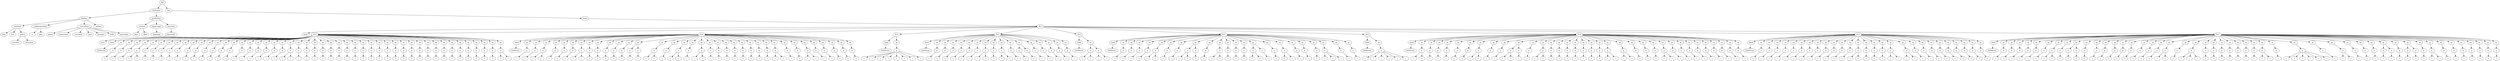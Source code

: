 digraph Tree {
	"t0" [label = "TEI"];
	"t1" [label = "teiHeader"];
	"t2" [label = "fileDesc"];
	"t3" [label = "titleStmt"];
	"t4" [label = "title"];
	"t5" [label = "title"];
	"t6" [label = "author"];
	"t7" [label = "surname"];
	"t8" [label = "forename"];
	"t9" [label = "publicationStmt"];
	"t10" [label = "p"];
	"t11" [label = "idno"];
	"t12" [label = "sourceDesc"];
	"t13" [label = "genre"];
	"t14" [label = "inspiration"];
	"t15" [label = "structure"];
	"t16" [label = "type"];
	"t17" [label = "periode"];
	"t18" [label = "taille"];
	"t19" [label = "permalien"];
	"t20" [label = "edStmt"];
	"t21" [label = "profileDesc"];
	"t22" [label = "creation"];
	"t23" [label = "date"];
	"t24" [label = "date"];
	"t25" [label = "langUsage"];
	"t26" [label = "language"];
	"t27" [label = "textClass"];
	"t28" [label = "keywords"];
	"t29" [label = "term"];
	"t30" [label = "text"];
	"t31" [label = "body"];
	"t32" [label = "div1"];
	"t33" [label = "head"];
	"t34" [label = "div2"];
	"t35" [label = "head"];
	"t36" [label = "listPerson"];
	"t37" [label = "sp"];
	"t38" [label = "p"];
	"t39" [label = "s"];
	"t40" [label = "sp"];
	"t41" [label = "p"];
	"t42" [label = "s"];
	"t43" [label = "sp"];
	"t44" [label = "p"];
	"t45" [label = "s"];
	"t46" [label = "sp"];
	"t47" [label = "p"];
	"t48" [label = "s"];
	"t49" [label = "s"];
	"t50" [label = "sp"];
	"t51" [label = "p"];
	"t52" [label = "s"];
	"t53" [label = "sp"];
	"t54" [label = "p"];
	"t55" [label = "s"];
	"t56" [label = "sp"];
	"t57" [label = "p"];
	"t58" [label = "s"];
	"t59" [label = "sp"];
	"t60" [label = "p"];
	"t61" [label = "s"];
	"t62" [label = "sp"];
	"t63" [label = "p"];
	"t64" [label = "s"];
	"t65" [label = "sp"];
	"t66" [label = "p"];
	"t67" [label = "s"];
	"t68" [label = "sp"];
	"t69" [label = "p"];
	"t70" [label = "s"];
	"t71" [label = "sp"];
	"t72" [label = "p"];
	"t73" [label = "s"];
	"t74" [label = "sp"];
	"t75" [label = "p"];
	"t76" [label = "s"];
	"t77" [label = "sp"];
	"t78" [label = "p"];
	"t79" [label = "s"];
	"t80" [label = "sp"];
	"t81" [label = "p"];
	"t82" [label = "s"];
	"t83" [label = "sp"];
	"t84" [label = "p"];
	"t85" [label = "s"];
	"t86" [label = "sp"];
	"t87" [label = "p"];
	"t88" [label = "s"];
	"t89" [label = "sp"];
	"t90" [label = "p"];
	"t91" [label = "s"];
	"t92" [label = "sp"];
	"t93" [label = "p"];
	"t94" [label = "s"];
	"t95" [label = "sp"];
	"t96" [label = "p"];
	"t97" [label = "s"];
	"t98" [label = "sp"];
	"t99" [label = "p"];
	"t100" [label = "s"];
	"t101" [label = "sp"];
	"t102" [label = "p"];
	"t103" [label = "s"];
	"t104" [label = "s"];
	"t105" [label = "sp"];
	"t106" [label = "p"];
	"t107" [label = "s"];
	"t108" [label = "sp"];
	"t109" [label = "p"];
	"t110" [label = "s"];
	"t111" [label = "sp"];
	"t112" [label = "p"];
	"t113" [label = "s"];
	"t114" [label = "sp"];
	"t115" [label = "p"];
	"t116" [label = "s"];
	"t117" [label = "sp"];
	"t118" [label = "p"];
	"t119" [label = "s"];
	"t120" [label = "sp"];
	"t121" [label = "p"];
	"t122" [label = "s"];
	"t123" [label = "sp"];
	"t124" [label = "p"];
	"t125" [label = "s"];
	"t126" [label = "sp"];
	"t127" [label = "p"];
	"t128" [label = "s"];
	"t129" [label = "sp"];
	"t130" [label = "p"];
	"t131" [label = "s"];
	"t132" [label = "sp"];
	"t133" [label = "p"];
	"t134" [label = "s"];
	"t135" [label = "sp"];
	"t136" [label = "p"];
	"t137" [label = "s"];
	"t138" [label = "sp"];
	"t139" [label = "p"];
	"t140" [label = "s"];
	"t141" [label = "sp"];
	"t142" [label = "p"];
	"t143" [label = "s"];
	"t144" [label = "sp"];
	"t145" [label = "p"];
	"t146" [label = "s"];
	"t147" [label = "sp"];
	"t148" [label = "p"];
	"t149" [label = "s"];
	"t150" [label = "sp"];
	"t151" [label = "p"];
	"t152" [label = "s"];
	"t153" [label = "sp"];
	"t154" [label = "p"];
	"t155" [label = "s"];
	"t156" [label = "sp"];
	"t157" [label = "p"];
	"t158" [label = "s"];
	"t159" [label = "sp"];
	"t160" [label = "p"];
	"t161" [label = "s"];
	"t162" [label = "sp"];
	"t163" [label = "p"];
	"t164" [label = "s"];
	"t165" [label = "sp"];
	"t166" [label = "p"];
	"t167" [label = "s"];
	"t168" [label = "sp"];
	"t169" [label = "p"];
	"t170" [label = "s"];
	"t171" [label = "sp"];
	"t172" [label = "p"];
	"t173" [label = "s"];
	"t174" [label = "sp"];
	"t175" [label = "p"];
	"t176" [label = "s"];
	"t177" [label = "sp"];
	"t178" [label = "p"];
	"t179" [label = "s"];
	"t180" [label = "sp"];
	"t181" [label = "p"];
	"t182" [label = "s"];
	"t183" [label = "s"];
	"t184" [label = "div2"];
	"t185" [label = "head"];
	"t186" [label = "listPerson"];
	"t187" [label = "sp"];
	"t188" [label = "p"];
	"t189" [label = "s"];
	"t190" [label = "sp"];
	"t191" [label = "p"];
	"t192" [label = "s"];
	"t193" [label = "sp"];
	"t194" [label = "p"];
	"t195" [label = "s"];
	"t196" [label = "s"];
	"t197" [label = "sp"];
	"t198" [label = "p"];
	"t199" [label = "s"];
	"t200" [label = "sp"];
	"t201" [label = "p"];
	"t202" [label = "s"];
	"t203" [label = "sp"];
	"t204" [label = "p"];
	"t205" [label = "s"];
	"t206" [label = "sp"];
	"t207" [label = "p"];
	"t208" [label = "s"];
	"t209" [label = "s"];
	"t210" [label = "sp"];
	"t211" [label = "p"];
	"t212" [label = "s"];
	"t213" [label = "sp"];
	"t214" [label = "p"];
	"t215" [label = "s"];
	"t216" [label = "sp"];
	"t217" [label = "p"];
	"t218" [label = "s"];
	"t219" [label = "sp"];
	"t220" [label = "p"];
	"t221" [label = "s"];
	"t222" [label = "sp"];
	"t223" [label = "p"];
	"t224" [label = "s"];
	"t225" [label = "sp"];
	"t226" [label = "p"];
	"t227" [label = "s"];
	"t228" [label = "p"];
	"t229" [label = "s"];
	"t230" [label = "sp"];
	"t231" [label = "p"];
	"t232" [label = "s"];
	"t233" [label = "s"];
	"t234" [label = "sp"];
	"t235" [label = "p"];
	"t236" [label = "s"];
	"t237" [label = "sp"];
	"t238" [label = "p"];
	"t239" [label = "s"];
	"t240" [label = "s"];
	"t241" [label = "sp"];
	"t242" [label = "p"];
	"t243" [label = "s"];
	"t244" [label = "sp"];
	"t245" [label = "p"];
	"t246" [label = "s"];
	"t247" [label = "s"];
	"t248" [label = "sp"];
	"t249" [label = "p"];
	"t250" [label = "s"];
	"t251" [label = "sp"];
	"t252" [label = "p"];
	"t253" [label = "s"];
	"t254" [label = "sp"];
	"t255" [label = "p"];
	"t256" [label = "s"];
	"t257" [label = "sp"];
	"t258" [label = "p"];
	"t259" [label = "s"];
	"t260" [label = "sp"];
	"t261" [label = "p"];
	"t262" [label = "s"];
	"t263" [label = "sp"];
	"t264" [label = "p"];
	"t265" [label = "s"];
	"t266" [label = "sp"];
	"t267" [label = "p"];
	"t268" [label = "s"];
	"t269" [label = "sp"];
	"t270" [label = "p"];
	"t271" [label = "s"];
	"t272" [label = "sp"];
	"t273" [label = "p"];
	"t274" [label = "s"];
	"t275" [label = "s"];
	"t276" [label = "sp"];
	"t277" [label = "p"];
	"t278" [label = "s"];
	"t279" [label = "sp"];
	"t280" [label = "p"];
	"t281" [label = "s"];
	"t282" [label = "sp"];
	"t283" [label = "p"];
	"t284" [label = "s"];
	"t285" [label = "s"];
	"t286" [label = "sp"];
	"t287" [label = "p"];
	"t288" [label = "s"];
	"t289" [label = "sp"];
	"t290" [label = "p"];
	"t291" [label = "s"];
	"t292" [label = "sp"];
	"t293" [label = "p"];
	"t294" [label = "s"];
	"t295" [label = "sp"];
	"t296" [label = "p"];
	"t297" [label = "s"];
	"t298" [label = "sp"];
	"t299" [label = "p"];
	"t300" [label = "s"];
	"t301" [label = "div2"];
	"t302" [label = "head"];
	"t303" [label = "listPerson"];
	"t304" [label = "sp"];
	"t305" [label = "p"];
	"t306" [label = "s"];
	"t307" [label = "s"];
	"t308" [label = "s"];
	"t309" [label = "s"];
	"t310" [label = "s"];
	"t311" [label = "s"];
	"t312" [label = "s"];
	"t313" [label = "s"];
	"t314" [label = "div2"];
	"t315" [label = "head"];
	"t316" [label = "listPerson"];
	"t317" [label = "sp"];
	"t318" [label = "p"];
	"t319" [label = "s"];
	"t320" [label = "sp"];
	"t321" [label = "p"];
	"t322" [label = "s"];
	"t323" [label = "sp"];
	"t324" [label = "p"];
	"t325" [label = "s"];
	"t326" [label = "sp"];
	"t327" [label = "p"];
	"t328" [label = "s"];
	"t329" [label = "sp"];
	"t330" [label = "p"];
	"t331" [label = "s"];
	"t332" [label = "sp"];
	"t333" [label = "p"];
	"t334" [label = "s"];
	"t335" [label = "sp"];
	"t336" [label = "p"];
	"t337" [label = "s"];
	"t338" [label = "s"];
	"t339" [label = "sp"];
	"t340" [label = "p"];
	"t341" [label = "s"];
	"t342" [label = "sp"];
	"t343" [label = "p"];
	"t344" [label = "s"];
	"t345" [label = "s"];
	"t346" [label = "sp"];
	"t347" [label = "p"];
	"t348" [label = "s"];
	"t349" [label = "sp"];
	"t350" [label = "p"];
	"t351" [label = "s"];
	"t352" [label = "p"];
	"t353" [label = "s"];
	"t354" [label = "sp"];
	"t355" [label = "p"];
	"t356" [label = "s"];
	"t357" [label = "sp"];
	"t358" [label = "p"];
	"t359" [label = "s"];
	"t360" [label = "sp"];
	"t361" [label = "p"];
	"t362" [label = "s"];
	"t363" [label = "sp"];
	"t364" [label = "p"];
	"t365" [label = "s"];
	"t366" [label = "sp"];
	"t367" [label = "p"];
	"t368" [label = "s"];
	"t369" [label = "div2"];
	"t370" [label = "head"];
	"t371" [label = "listPerson"];
	"t372" [label = "sp"];
	"t373" [label = "p"];
	"t374" [label = "s"];
	"t375" [label = "s"];
	"t376" [label = "p"];
	"t377" [label = "s"];
	"t378" [label = "s"];
	"t379" [label = "div2"];
	"t380" [label = "head"];
	"t381" [label = "listPerson"];
	"t382" [label = "sp"];
	"t383" [label = "p"];
	"t384" [label = "s"];
	"t385" [label = "sp"];
	"t386" [label = "p"];
	"t387" [label = "s"];
	"t388" [label = "sp"];
	"t389" [label = "p"];
	"t390" [label = "s"];
	"t391" [label = "sp"];
	"t392" [label = "p"];
	"t393" [label = "s"];
	"t394" [label = "sp"];
	"t395" [label = "p"];
	"t396" [label = "s"];
	"t397" [label = "s"];
	"t398" [label = "sp"];
	"t399" [label = "p"];
	"t400" [label = "s"];
	"t401" [label = "sp"];
	"t402" [label = "p"];
	"t403" [label = "s"];
	"t404" [label = "sp"];
	"t405" [label = "p"];
	"t406" [label = "s"];
	"t407" [label = "s"];
	"t408" [label = "p"];
	"t409" [label = "s"];
	"t410" [label = "sp"];
	"t411" [label = "p"];
	"t412" [label = "s"];
	"t413" [label = "sp"];
	"t414" [label = "p"];
	"t415" [label = "s"];
	"t416" [label = "s"];
	"t417" [label = "sp"];
	"t418" [label = "p"];
	"t419" [label = "s"];
	"t420" [label = "sp"];
	"t421" [label = "p"];
	"t422" [label = "s"];
	"t423" [label = "sp"];
	"t424" [label = "p"];
	"t425" [label = "s"];
	"t426" [label = "sp"];
	"t427" [label = "p"];
	"t428" [label = "s"];
	"t429" [label = "s"];
	"t430" [label = "p"];
	"t431" [label = "s"];
	"t432" [label = "sp"];
	"t433" [label = "p"];
	"t434" [label = "s"];
	"t435" [label = "sp"];
	"t436" [label = "p"];
	"t437" [label = "s"];
	"t438" [label = "s"];
	"t439" [label = "sp"];
	"t440" [label = "p"];
	"t441" [label = "s"];
	"t442" [label = "sp"];
	"t443" [label = "p"];
	"t444" [label = "s"];
	"t445" [label = "sp"];
	"t446" [label = "p"];
	"t447" [label = "s"];
	"t448" [label = "sp"];
	"t449" [label = "p"];
	"t450" [label = "s"];
	"t451" [label = "s"];
	"t452" [label = "s"];
	"t453" [label = "sp"];
	"t454" [label = "p"];
	"t455" [label = "s"];
	"t456" [label = "sp"];
	"t457" [label = "p"];
	"t458" [label = "s"];
	"t459" [label = "div2"];
	"t460" [label = "head"];
	"t461" [label = "listPerson"];
	"t462" [label = "sp"];
	"t463" [label = "p"];
	"t464" [label = "s"];
	"t465" [label = "s"];
	"t466" [label = "s"];
	"t467" [label = "s"];
	"t468" [label = "s"];
	"t469" [label = "s"];
	"t470" [label = "div2"];
	"t471" [label = "head"];
	"t472" [label = "listPerson"];
	"t473" [label = "sp"];
	"t474" [label = "p"];
	"t475" [label = "s"];
	"t476" [label = "s"];
	"t477" [label = "sp"];
	"t478" [label = "p"];
	"t479" [label = "s"];
	"t480" [label = "sp"];
	"t481" [label = "p"];
	"t482" [label = "s"];
	"t483" [label = "sp"];
	"t484" [label = "p"];
	"t485" [label = "s"];
	"t486" [label = "sp"];
	"t487" [label = "p"];
	"t488" [label = "s"];
	"t489" [label = "sp"];
	"t490" [label = "p"];
	"t491" [label = "s"];
	"t492" [label = "sp"];
	"t493" [label = "p"];
	"t494" [label = "s"];
	"t495" [label = "s"];
	"t496" [label = "sp"];
	"t497" [label = "p"];
	"t498" [label = "s"];
	"t499" [label = "sp"];
	"t500" [label = "p"];
	"t501" [label = "s"];
	"t502" [label = "sp"];
	"t503" [label = "p"];
	"t504" [label = "s"];
	"t505" [label = "s"];
	"t506" [label = "p"];
	"t507" [label = "s"];
	"t508" [label = "sp"];
	"t509" [label = "p"];
	"t510" [label = "s"];
	"t511" [label = "sp"];
	"t512" [label = "p"];
	"t513" [label = "s"];
	"t514" [label = "s"];
	"t515" [label = "sp"];
	"t516" [label = "p"];
	"t517" [label = "s"];
	"t518" [label = "sp"];
	"t519" [label = "p"];
	"t520" [label = "s"];
	"t521" [label = "sp"];
	"t522" [label = "p"];
	"t523" [label = "s"];
	"t524" [label = "sp"];
	"t525" [label = "p"];
	"t526" [label = "s"];
	"t527" [label = "sp"];
	"t528" [label = "p"];
	"t529" [label = "s"];
	"t530" [label = "sp"];
	"t531" [label = "p"];
	"t532" [label = "s"];
	"t533" [label = "sp"];
	"t534" [label = "p"];
	"t535" [label = "s"];
	"t536" [label = "sp"];
	"t537" [label = "p"];
	"t538" [label = "s"];
	"t539" [label = "s"];
	"t540" [label = "sp"];
	"t541" [label = "p"];
	"t542" [label = "s"];
	"t543" [label = "s"];
	"t544" [label = "sp"];
	"t545" [label = "p"];
	"t546" [label = "s"];
	"t547" [label = "sp"];
	"t548" [label = "p"];
	"t549" [label = "s"];
	"t550" [label = "sp"];
	"t551" [label = "p"];
	"t552" [label = "s"];
	"t553" [label = "sp"];
	"t554" [label = "p"];
	"t555" [label = "s"];
	"t556" [label = "s"];
	"t557" [label = "sp"];
	"t558" [label = "p"];
	"t559" [label = "s"];
	"t560" [label = "sp"];
	"t561" [label = "p"];
	"t562" [label = "s"];
	"t563" [label = "sp"];
	"t564" [label = "p"];
	"t565" [label = "s"];
	"t566" [label = "sp"];
	"t567" [label = "p"];
	"t568" [label = "s"];
	"t569" [label = "sp"];
	"t570" [label = "p"];
	"t571" [label = "s"];
	"t572" [label = "sp"];
	"t573" [label = "p"];
	"t574" [label = "s"];
	"t575" [label = "sp"];
	"t576" [label = "p"];
	"t577" [label = "s"];
	"t578" [label = "sp"];
	"t579" [label = "p"];
	"t580" [label = "s"];
	"t581" [label = "sp"];
	"t582" [label = "p"];
	"t583" [label = "s"];
	"t584" [label = "div2"];
	"t585" [label = "head"];
	"t586" [label = "listPerson"];
	"t587" [label = "sp"];
	"t588" [label = "p"];
	"t589" [label = "s"];
	"t590" [label = "sp"];
	"t591" [label = "p"];
	"t592" [label = "s"];
	"t593" [label = "sp"];
	"t594" [label = "p"];
	"t595" [label = "s"];
	"t596" [label = "sp"];
	"t597" [label = "p"];
	"t598" [label = "s"];
	"t599" [label = "sp"];
	"t600" [label = "p"];
	"t601" [label = "s"];
	"t602" [label = "sp"];
	"t603" [label = "p"];
	"t604" [label = "s"];
	"t605" [label = "sp"];
	"t606" [label = "p"];
	"t607" [label = "s"];
	"t608" [label = "sp"];
	"t609" [label = "p"];
	"t610" [label = "s"];
	"t611" [label = "sp"];
	"t612" [label = "p"];
	"t613" [label = "s"];
	"t614" [label = "sp"];
	"t615" [label = "p"];
	"t616" [label = "s"];
	"t617" [label = "sp"];
	"t618" [label = "p"];
	"t619" [label = "s"];
	"t620" [label = "sp"];
	"t621" [label = "p"];
	"t622" [label = "s"];
	"t623" [label = "sp"];
	"t624" [label = "p"];
	"t625" [label = "s"];
	"t626" [label = "s"];
	"t627" [label = "sp"];
	"t628" [label = "p"];
	"t629" [label = "s"];
	"t630" [label = "sp"];
	"t631" [label = "p"];
	"t632" [label = "s"];
	"t633" [label = "sp"];
	"t634" [label = "p"];
	"t635" [label = "s"];
	"t636" [label = "sp"];
	"t637" [label = "p"];
	"t638" [label = "s"];
	"t639" [label = "s"];
	"t640" [label = "sp"];
	"t641" [label = "p"];
	"t642" [label = "s"];
	"t643" [label = "s"];
	"t644" [label = "sp"];
	"t645" [label = "p"];
	"t646" [label = "s"];
	"t647" [label = "sp"];
	"t648" [label = "p"];
	"t649" [label = "s"];
	"t650" [label = "sp"];
	"t651" [label = "p"];
	"t652" [label = "s"];
	"t653" [label = "sp"];
	"t654" [label = "p"];
	"t655" [label = "s"];
	"t656" [label = "sp"];
	"t657" [label = "p"];
	"t658" [label = "s"];
	"t659" [label = "sp"];
	"t660" [label = "p"];
	"t661" [label = "s"];
	"t662" [label = "sp"];
	"t663" [label = "p"];
	"t664" [label = "s"];
	"t665" [label = "sp"];
	"t666" [label = "p"];
	"t667" [label = "s"];
	"t668" [label = "sp"];
	"t669" [label = "p"];
	"t670" [label = "s"];
	"t671" [label = "div2"];
	"t672" [label = "head"];
	"t673" [label = "listPerson"];
	"t674" [label = "sp"];
	"t675" [label = "p"];
	"t676" [label = "s"];
	"t677" [label = "sp"];
	"t678" [label = "p"];
	"t679" [label = "s"];
	"t680" [label = "sp"];
	"t681" [label = "p"];
	"t682" [label = "s"];
	"t683" [label = "sp"];
	"t684" [label = "p"];
	"t685" [label = "s"];
	"t686" [label = "sp"];
	"t687" [label = "p"];
	"t688" [label = "s"];
	"t689" [label = "sp"];
	"t690" [label = "p"];
	"t691" [label = "s"];
	"t692" [label = "sp"];
	"t693" [label = "p"];
	"t694" [label = "s"];
	"t695" [label = "s"];
	"t696" [label = "sp"];
	"t697" [label = "p"];
	"t698" [label = "s"];
	"t699" [label = "sp"];
	"t700" [label = "p"];
	"t701" [label = "s"];
	"t702" [label = "p"];
	"t703" [label = "s"];
	"t704" [label = "sp"];
	"t705" [label = "p"];
	"t706" [label = "s"];
	"t707" [label = "sp"];
	"t708" [label = "p"];
	"t709" [label = "s"];
	"t710" [label = "sp"];
	"t711" [label = "p"];
	"t712" [label = "s"];
	"t713" [label = "sp"];
	"t714" [label = "p"];
	"t715" [label = "s"];
	"t716" [label = "sp"];
	"t717" [label = "p"];
	"t718" [label = "s"];
	"t719" [label = "sp"];
	"t720" [label = "p"];
	"t721" [label = "s"];
	"t722" [label = "sp"];
	"t723" [label = "p"];
	"t724" [label = "s"];
	"t725" [label = "sp"];
	"t726" [label = "p"];
	"t727" [label = "s"];
	"t728" [label = "sp"];
	"t729" [label = "p"];
	"t730" [label = "s"];
	"t731" [label = "sp"];
	"t732" [label = "p"];
	"t733" [label = "s"];
	"t734" [label = "s"];
	"t735" [label = "sp"];
	"t736" [label = "p"];
	"t737" [label = "s"];
	"t738" [label = "sp"];
	"t739" [label = "p"];
	"t740" [label = "s"];
	"t741" [label = "s"];
	"t742" [label = "s"];
	"t743" [label = "sp"];
	"t744" [label = "p"];
	"t745" [label = "s"];
	"t746" [label = "sp"];
	"t747" [label = "p"];
	"t748" [label = "s"];
	"t749" [label = "sp"];
	"t750" [label = "p"];
	"t751" [label = "s"];
	"t752" [label = "sp"];
	"t753" [label = "p"];
	"t754" [label = "s"];
	"t755" [label = "sp"];
	"t756" [label = "p"];
	"t757" [label = "s"];
	"t758" [label = "sp"];
	"t759" [label = "p"];
	"t760" [label = "s"];
	"t761" [label = "sp"];
	"t762" [label = "p"];
	"t763" [label = "s"];
	"t764" [label = "sp"];
	"t765" [label = "p"];
	"t766" [label = "s"];
	"t767" [label = "s"];
	"t768" [label = "sp"];
	"t769" [label = "p"];
	"t770" [label = "s"];
	"t771" [label = "sp"];
	"t772" [label = "p"];
	"t773" [label = "s"];
	"t774" [label = "s"];
	"t775" [label = "s"];
	"t776" [label = "s"];
	"t777" [label = "s"];
	"t778" [label = "s"];
	"t779" [label = "sp"];
	"t780" [label = "p"];
	"t781" [label = "s"];
	"t782" [label = "sp"];
	"t783" [label = "p"];
	"t784" [label = "s"];
	"t785" [label = "s"];
	"t786" [label = "sp"];
	"t787" [label = "p"];
	"t788" [label = "s"];
	"t789" [label = "sp"];
	"t790" [label = "p"];
	"t791" [label = "s"];
	"t792" [label = "sp"];
	"t793" [label = "p"];
	"t794" [label = "s"];
	"t795" [label = "sp"];
	"t796" [label = "p"];
	"t797" [label = "s"];
	"t798" [label = "p"];
	"t799" [label = "s"];
	"t800" [label = "sp"];
	"t801" [label = "p"];
	"t802" [label = "s"];
	"t803" [label = "sp"];
	"t804" [label = "p"];
	"t805" [label = "s"];
	"t806" [label = "p"];
	"t807" [label = "s"];
	"t808" [label = "sp"];
	"t809" [label = "p"];
	"t810" [label = "s"];
	"t811" [label = "sp"];
	"t812" [label = "p"];
	"t813" [label = "s"];
	"t814" [label = "s"];
	"t815" [label = "sp"];
	"t816" [label = "p"];
	"t817" [label = "s"];
	"t818" [label = "sp"];
	"t819" [label = "p"];
	"t820" [label = "s"];
	"t821" [label = "sp"];
	"t822" [label = "p"];
	"t823" [label = "s"];
	"t824" [label = "sp"];
	"t825" [label = "p"];
	"t826" [label = "s"];
	"t827" [label = "sp"];
	"t828" [label = "p"];
	"t829" [label = "s"];
	"t830" [label = "sp"];
	"t831" [label = "p"];
	"t832" [label = "s"];
	"t833" [label = "sp"];
	"t834" [label = "p"];
	"t835" [label = "s"];
	"t0" -> "t1";
	"t1" -> "t2";
	"t2" -> "t3";
	"t3" -> "t4";
	"t3" -> "t5";
	"t3" -> "t6";
	"t6" -> "t7";
	"t6" -> "t8";
	"t2" -> "t9";
	"t9" -> "t10";
	"t9" -> "t11";
	"t2" -> "t12";
	"t12" -> "t13";
	"t12" -> "t14";
	"t12" -> "t15";
	"t12" -> "t16";
	"t12" -> "t17";
	"t12" -> "t18";
	"t12" -> "t19";
	"t2" -> "t20";
	"t1" -> "t21";
	"t21" -> "t22";
	"t22" -> "t23";
	"t22" -> "t24";
	"t21" -> "t25";
	"t25" -> "t26";
	"t21" -> "t27";
	"t27" -> "t28";
	"t28" -> "t29";
	"t0" -> "t30";
	"t30" -> "t31";
	"t31" -> "t32";
	"t32" -> "t33";
	"t32" -> "t34";
	"t34" -> "t35";
	"t35" -> "t36";
	"t34" -> "t37";
	"t37" -> "t38";
	"t38" -> "t39";
	"t34" -> "t40";
	"t40" -> "t41";
	"t41" -> "t42";
	"t34" -> "t43";
	"t43" -> "t44";
	"t44" -> "t45";
	"t34" -> "t46";
	"t46" -> "t47";
	"t47" -> "t48";
	"t47" -> "t49";
	"t34" -> "t50";
	"t50" -> "t51";
	"t51" -> "t52";
	"t34" -> "t53";
	"t53" -> "t54";
	"t54" -> "t55";
	"t34" -> "t56";
	"t56" -> "t57";
	"t57" -> "t58";
	"t34" -> "t59";
	"t59" -> "t60";
	"t60" -> "t61";
	"t34" -> "t62";
	"t62" -> "t63";
	"t63" -> "t64";
	"t34" -> "t65";
	"t65" -> "t66";
	"t66" -> "t67";
	"t34" -> "t68";
	"t68" -> "t69";
	"t69" -> "t70";
	"t34" -> "t71";
	"t71" -> "t72";
	"t72" -> "t73";
	"t34" -> "t74";
	"t74" -> "t75";
	"t75" -> "t76";
	"t34" -> "t77";
	"t77" -> "t78";
	"t78" -> "t79";
	"t34" -> "t80";
	"t80" -> "t81";
	"t81" -> "t82";
	"t34" -> "t83";
	"t83" -> "t84";
	"t84" -> "t85";
	"t34" -> "t86";
	"t86" -> "t87";
	"t87" -> "t88";
	"t34" -> "t89";
	"t89" -> "t90";
	"t90" -> "t91";
	"t34" -> "t92";
	"t92" -> "t93";
	"t93" -> "t94";
	"t34" -> "t95";
	"t95" -> "t96";
	"t96" -> "t97";
	"t34" -> "t98";
	"t98" -> "t99";
	"t99" -> "t100";
	"t34" -> "t101";
	"t101" -> "t102";
	"t102" -> "t103";
	"t102" -> "t104";
	"t34" -> "t105";
	"t105" -> "t106";
	"t106" -> "t107";
	"t34" -> "t108";
	"t108" -> "t109";
	"t109" -> "t110";
	"t34" -> "t111";
	"t111" -> "t112";
	"t112" -> "t113";
	"t34" -> "t114";
	"t114" -> "t115";
	"t115" -> "t116";
	"t34" -> "t117";
	"t117" -> "t118";
	"t118" -> "t119";
	"t34" -> "t120";
	"t120" -> "t121";
	"t121" -> "t122";
	"t34" -> "t123";
	"t123" -> "t124";
	"t124" -> "t125";
	"t34" -> "t126";
	"t126" -> "t127";
	"t127" -> "t128";
	"t34" -> "t129";
	"t129" -> "t130";
	"t130" -> "t131";
	"t34" -> "t132";
	"t132" -> "t133";
	"t133" -> "t134";
	"t34" -> "t135";
	"t135" -> "t136";
	"t136" -> "t137";
	"t34" -> "t138";
	"t138" -> "t139";
	"t139" -> "t140";
	"t34" -> "t141";
	"t141" -> "t142";
	"t142" -> "t143";
	"t34" -> "t144";
	"t144" -> "t145";
	"t145" -> "t146";
	"t34" -> "t147";
	"t147" -> "t148";
	"t148" -> "t149";
	"t34" -> "t150";
	"t150" -> "t151";
	"t151" -> "t152";
	"t34" -> "t153";
	"t153" -> "t154";
	"t154" -> "t155";
	"t34" -> "t156";
	"t156" -> "t157";
	"t157" -> "t158";
	"t34" -> "t159";
	"t159" -> "t160";
	"t160" -> "t161";
	"t34" -> "t162";
	"t162" -> "t163";
	"t163" -> "t164";
	"t34" -> "t165";
	"t165" -> "t166";
	"t166" -> "t167";
	"t34" -> "t168";
	"t168" -> "t169";
	"t169" -> "t170";
	"t34" -> "t171";
	"t171" -> "t172";
	"t172" -> "t173";
	"t34" -> "t174";
	"t174" -> "t175";
	"t175" -> "t176";
	"t34" -> "t177";
	"t177" -> "t178";
	"t178" -> "t179";
	"t34" -> "t180";
	"t180" -> "t181";
	"t181" -> "t182";
	"t181" -> "t183";
	"t32" -> "t184";
	"t184" -> "t185";
	"t185" -> "t186";
	"t184" -> "t187";
	"t187" -> "t188";
	"t188" -> "t189";
	"t184" -> "t190";
	"t190" -> "t191";
	"t191" -> "t192";
	"t184" -> "t193";
	"t193" -> "t194";
	"t194" -> "t195";
	"t194" -> "t196";
	"t184" -> "t197";
	"t197" -> "t198";
	"t198" -> "t199";
	"t184" -> "t200";
	"t200" -> "t201";
	"t201" -> "t202";
	"t184" -> "t203";
	"t203" -> "t204";
	"t204" -> "t205";
	"t184" -> "t206";
	"t206" -> "t207";
	"t207" -> "t208";
	"t207" -> "t209";
	"t184" -> "t210";
	"t210" -> "t211";
	"t211" -> "t212";
	"t184" -> "t213";
	"t213" -> "t214";
	"t214" -> "t215";
	"t184" -> "t216";
	"t216" -> "t217";
	"t217" -> "t218";
	"t184" -> "t219";
	"t219" -> "t220";
	"t220" -> "t221";
	"t184" -> "t222";
	"t222" -> "t223";
	"t223" -> "t224";
	"t184" -> "t225";
	"t225" -> "t226";
	"t226" -> "t227";
	"t225" -> "t228";
	"t228" -> "t229";
	"t184" -> "t230";
	"t230" -> "t231";
	"t231" -> "t232";
	"t231" -> "t233";
	"t184" -> "t234";
	"t234" -> "t235";
	"t235" -> "t236";
	"t184" -> "t237";
	"t237" -> "t238";
	"t238" -> "t239";
	"t238" -> "t240";
	"t184" -> "t241";
	"t241" -> "t242";
	"t242" -> "t243";
	"t184" -> "t244";
	"t244" -> "t245";
	"t245" -> "t246";
	"t245" -> "t247";
	"t184" -> "t248";
	"t248" -> "t249";
	"t249" -> "t250";
	"t184" -> "t251";
	"t251" -> "t252";
	"t252" -> "t253";
	"t184" -> "t254";
	"t254" -> "t255";
	"t255" -> "t256";
	"t184" -> "t257";
	"t257" -> "t258";
	"t258" -> "t259";
	"t184" -> "t260";
	"t260" -> "t261";
	"t261" -> "t262";
	"t184" -> "t263";
	"t263" -> "t264";
	"t264" -> "t265";
	"t184" -> "t266";
	"t266" -> "t267";
	"t267" -> "t268";
	"t184" -> "t269";
	"t269" -> "t270";
	"t270" -> "t271";
	"t184" -> "t272";
	"t272" -> "t273";
	"t273" -> "t274";
	"t273" -> "t275";
	"t184" -> "t276";
	"t276" -> "t277";
	"t277" -> "t278";
	"t184" -> "t279";
	"t279" -> "t280";
	"t280" -> "t281";
	"t184" -> "t282";
	"t282" -> "t283";
	"t283" -> "t284";
	"t283" -> "t285";
	"t184" -> "t286";
	"t286" -> "t287";
	"t287" -> "t288";
	"t184" -> "t289";
	"t289" -> "t290";
	"t290" -> "t291";
	"t184" -> "t292";
	"t292" -> "t293";
	"t293" -> "t294";
	"t184" -> "t295";
	"t295" -> "t296";
	"t296" -> "t297";
	"t184" -> "t298";
	"t298" -> "t299";
	"t299" -> "t300";
	"t32" -> "t301";
	"t301" -> "t302";
	"t302" -> "t303";
	"t301" -> "t304";
	"t304" -> "t305";
	"t305" -> "t306";
	"t305" -> "t307";
	"t305" -> "t308";
	"t305" -> "t309";
	"t305" -> "t310";
	"t305" -> "t311";
	"t305" -> "t312";
	"t305" -> "t313";
	"t32" -> "t314";
	"t314" -> "t315";
	"t315" -> "t316";
	"t314" -> "t317";
	"t317" -> "t318";
	"t318" -> "t319";
	"t314" -> "t320";
	"t320" -> "t321";
	"t321" -> "t322";
	"t314" -> "t323";
	"t323" -> "t324";
	"t324" -> "t325";
	"t314" -> "t326";
	"t326" -> "t327";
	"t327" -> "t328";
	"t314" -> "t329";
	"t329" -> "t330";
	"t330" -> "t331";
	"t314" -> "t332";
	"t332" -> "t333";
	"t333" -> "t334";
	"t314" -> "t335";
	"t335" -> "t336";
	"t336" -> "t337";
	"t336" -> "t338";
	"t314" -> "t339";
	"t339" -> "t340";
	"t340" -> "t341";
	"t314" -> "t342";
	"t342" -> "t343";
	"t343" -> "t344";
	"t343" -> "t345";
	"t314" -> "t346";
	"t346" -> "t347";
	"t347" -> "t348";
	"t314" -> "t349";
	"t349" -> "t350";
	"t350" -> "t351";
	"t349" -> "t352";
	"t352" -> "t353";
	"t314" -> "t354";
	"t354" -> "t355";
	"t355" -> "t356";
	"t314" -> "t357";
	"t357" -> "t358";
	"t358" -> "t359";
	"t314" -> "t360";
	"t360" -> "t361";
	"t361" -> "t362";
	"t314" -> "t363";
	"t363" -> "t364";
	"t364" -> "t365";
	"t314" -> "t366";
	"t366" -> "t367";
	"t367" -> "t368";
	"t32" -> "t369";
	"t369" -> "t370";
	"t370" -> "t371";
	"t369" -> "t372";
	"t372" -> "t373";
	"t373" -> "t374";
	"t373" -> "t375";
	"t372" -> "t376";
	"t376" -> "t377";
	"t376" -> "t378";
	"t32" -> "t379";
	"t379" -> "t380";
	"t380" -> "t381";
	"t379" -> "t382";
	"t382" -> "t383";
	"t383" -> "t384";
	"t379" -> "t385";
	"t385" -> "t386";
	"t386" -> "t387";
	"t379" -> "t388";
	"t388" -> "t389";
	"t389" -> "t390";
	"t379" -> "t391";
	"t391" -> "t392";
	"t392" -> "t393";
	"t379" -> "t394";
	"t394" -> "t395";
	"t395" -> "t396";
	"t395" -> "t397";
	"t379" -> "t398";
	"t398" -> "t399";
	"t399" -> "t400";
	"t379" -> "t401";
	"t401" -> "t402";
	"t402" -> "t403";
	"t379" -> "t404";
	"t404" -> "t405";
	"t405" -> "t406";
	"t405" -> "t407";
	"t404" -> "t408";
	"t408" -> "t409";
	"t379" -> "t410";
	"t410" -> "t411";
	"t411" -> "t412";
	"t379" -> "t413";
	"t413" -> "t414";
	"t414" -> "t415";
	"t414" -> "t416";
	"t379" -> "t417";
	"t417" -> "t418";
	"t418" -> "t419";
	"t379" -> "t420";
	"t420" -> "t421";
	"t421" -> "t422";
	"t379" -> "t423";
	"t423" -> "t424";
	"t424" -> "t425";
	"t379" -> "t426";
	"t426" -> "t427";
	"t427" -> "t428";
	"t427" -> "t429";
	"t426" -> "t430";
	"t430" -> "t431";
	"t379" -> "t432";
	"t432" -> "t433";
	"t433" -> "t434";
	"t379" -> "t435";
	"t435" -> "t436";
	"t436" -> "t437";
	"t436" -> "t438";
	"t379" -> "t439";
	"t439" -> "t440";
	"t440" -> "t441";
	"t379" -> "t442";
	"t442" -> "t443";
	"t443" -> "t444";
	"t379" -> "t445";
	"t445" -> "t446";
	"t446" -> "t447";
	"t379" -> "t448";
	"t448" -> "t449";
	"t449" -> "t450";
	"t449" -> "t451";
	"t449" -> "t452";
	"t379" -> "t453";
	"t453" -> "t454";
	"t454" -> "t455";
	"t379" -> "t456";
	"t456" -> "t457";
	"t457" -> "t458";
	"t32" -> "t459";
	"t459" -> "t460";
	"t460" -> "t461";
	"t459" -> "t462";
	"t462" -> "t463";
	"t463" -> "t464";
	"t463" -> "t465";
	"t463" -> "t466";
	"t463" -> "t467";
	"t463" -> "t468";
	"t463" -> "t469";
	"t32" -> "t470";
	"t470" -> "t471";
	"t471" -> "t472";
	"t470" -> "t473";
	"t473" -> "t474";
	"t474" -> "t475";
	"t474" -> "t476";
	"t470" -> "t477";
	"t477" -> "t478";
	"t478" -> "t479";
	"t470" -> "t480";
	"t480" -> "t481";
	"t481" -> "t482";
	"t470" -> "t483";
	"t483" -> "t484";
	"t484" -> "t485";
	"t470" -> "t486";
	"t486" -> "t487";
	"t487" -> "t488";
	"t470" -> "t489";
	"t489" -> "t490";
	"t490" -> "t491";
	"t470" -> "t492";
	"t492" -> "t493";
	"t493" -> "t494";
	"t493" -> "t495";
	"t470" -> "t496";
	"t496" -> "t497";
	"t497" -> "t498";
	"t470" -> "t499";
	"t499" -> "t500";
	"t500" -> "t501";
	"t470" -> "t502";
	"t502" -> "t503";
	"t503" -> "t504";
	"t503" -> "t505";
	"t502" -> "t506";
	"t506" -> "t507";
	"t470" -> "t508";
	"t508" -> "t509";
	"t509" -> "t510";
	"t470" -> "t511";
	"t511" -> "t512";
	"t512" -> "t513";
	"t512" -> "t514";
	"t470" -> "t515";
	"t515" -> "t516";
	"t516" -> "t517";
	"t470" -> "t518";
	"t518" -> "t519";
	"t519" -> "t520";
	"t470" -> "t521";
	"t521" -> "t522";
	"t522" -> "t523";
	"t470" -> "t524";
	"t524" -> "t525";
	"t525" -> "t526";
	"t470" -> "t527";
	"t527" -> "t528";
	"t528" -> "t529";
	"t470" -> "t530";
	"t530" -> "t531";
	"t531" -> "t532";
	"t470" -> "t533";
	"t533" -> "t534";
	"t534" -> "t535";
	"t470" -> "t536";
	"t536" -> "t537";
	"t537" -> "t538";
	"t537" -> "t539";
	"t470" -> "t540";
	"t540" -> "t541";
	"t541" -> "t542";
	"t541" -> "t543";
	"t470" -> "t544";
	"t544" -> "t545";
	"t545" -> "t546";
	"t470" -> "t547";
	"t547" -> "t548";
	"t548" -> "t549";
	"t470" -> "t550";
	"t550" -> "t551";
	"t551" -> "t552";
	"t470" -> "t553";
	"t553" -> "t554";
	"t554" -> "t555";
	"t554" -> "t556";
	"t470" -> "t557";
	"t557" -> "t558";
	"t558" -> "t559";
	"t470" -> "t560";
	"t560" -> "t561";
	"t561" -> "t562";
	"t470" -> "t563";
	"t563" -> "t564";
	"t564" -> "t565";
	"t470" -> "t566";
	"t566" -> "t567";
	"t567" -> "t568";
	"t470" -> "t569";
	"t569" -> "t570";
	"t570" -> "t571";
	"t470" -> "t572";
	"t572" -> "t573";
	"t573" -> "t574";
	"t470" -> "t575";
	"t575" -> "t576";
	"t576" -> "t577";
	"t470" -> "t578";
	"t578" -> "t579";
	"t579" -> "t580";
	"t470" -> "t581";
	"t581" -> "t582";
	"t582" -> "t583";
	"t32" -> "t584";
	"t584" -> "t585";
	"t585" -> "t586";
	"t584" -> "t587";
	"t587" -> "t588";
	"t588" -> "t589";
	"t584" -> "t590";
	"t590" -> "t591";
	"t591" -> "t592";
	"t584" -> "t593";
	"t593" -> "t594";
	"t594" -> "t595";
	"t584" -> "t596";
	"t596" -> "t597";
	"t597" -> "t598";
	"t584" -> "t599";
	"t599" -> "t600";
	"t600" -> "t601";
	"t584" -> "t602";
	"t602" -> "t603";
	"t603" -> "t604";
	"t584" -> "t605";
	"t605" -> "t606";
	"t606" -> "t607";
	"t584" -> "t608";
	"t608" -> "t609";
	"t609" -> "t610";
	"t584" -> "t611";
	"t611" -> "t612";
	"t612" -> "t613";
	"t584" -> "t614";
	"t614" -> "t615";
	"t615" -> "t616";
	"t584" -> "t617";
	"t617" -> "t618";
	"t618" -> "t619";
	"t584" -> "t620";
	"t620" -> "t621";
	"t621" -> "t622";
	"t584" -> "t623";
	"t623" -> "t624";
	"t624" -> "t625";
	"t624" -> "t626";
	"t584" -> "t627";
	"t627" -> "t628";
	"t628" -> "t629";
	"t584" -> "t630";
	"t630" -> "t631";
	"t631" -> "t632";
	"t584" -> "t633";
	"t633" -> "t634";
	"t634" -> "t635";
	"t584" -> "t636";
	"t636" -> "t637";
	"t637" -> "t638";
	"t637" -> "t639";
	"t584" -> "t640";
	"t640" -> "t641";
	"t641" -> "t642";
	"t641" -> "t643";
	"t584" -> "t644";
	"t644" -> "t645";
	"t645" -> "t646";
	"t584" -> "t647";
	"t647" -> "t648";
	"t648" -> "t649";
	"t584" -> "t650";
	"t650" -> "t651";
	"t651" -> "t652";
	"t584" -> "t653";
	"t653" -> "t654";
	"t654" -> "t655";
	"t584" -> "t656";
	"t656" -> "t657";
	"t657" -> "t658";
	"t584" -> "t659";
	"t659" -> "t660";
	"t660" -> "t661";
	"t584" -> "t662";
	"t662" -> "t663";
	"t663" -> "t664";
	"t584" -> "t665";
	"t665" -> "t666";
	"t666" -> "t667";
	"t584" -> "t668";
	"t668" -> "t669";
	"t669" -> "t670";
	"t32" -> "t671";
	"t671" -> "t672";
	"t672" -> "t673";
	"t671" -> "t674";
	"t674" -> "t675";
	"t675" -> "t676";
	"t671" -> "t677";
	"t677" -> "t678";
	"t678" -> "t679";
	"t671" -> "t680";
	"t680" -> "t681";
	"t681" -> "t682";
	"t671" -> "t683";
	"t683" -> "t684";
	"t684" -> "t685";
	"t671" -> "t686";
	"t686" -> "t687";
	"t687" -> "t688";
	"t671" -> "t689";
	"t689" -> "t690";
	"t690" -> "t691";
	"t671" -> "t692";
	"t692" -> "t693";
	"t693" -> "t694";
	"t693" -> "t695";
	"t671" -> "t696";
	"t696" -> "t697";
	"t697" -> "t698";
	"t671" -> "t699";
	"t699" -> "t700";
	"t700" -> "t701";
	"t699" -> "t702";
	"t702" -> "t703";
	"t671" -> "t704";
	"t704" -> "t705";
	"t705" -> "t706";
	"t671" -> "t707";
	"t707" -> "t708";
	"t708" -> "t709";
	"t671" -> "t710";
	"t710" -> "t711";
	"t711" -> "t712";
	"t671" -> "t713";
	"t713" -> "t714";
	"t714" -> "t715";
	"t671" -> "t716";
	"t716" -> "t717";
	"t717" -> "t718";
	"t671" -> "t719";
	"t719" -> "t720";
	"t720" -> "t721";
	"t671" -> "t722";
	"t722" -> "t723";
	"t723" -> "t724";
	"t671" -> "t725";
	"t725" -> "t726";
	"t726" -> "t727";
	"t671" -> "t728";
	"t728" -> "t729";
	"t729" -> "t730";
	"t671" -> "t731";
	"t731" -> "t732";
	"t732" -> "t733";
	"t732" -> "t734";
	"t671" -> "t735";
	"t735" -> "t736";
	"t736" -> "t737";
	"t671" -> "t738";
	"t738" -> "t739";
	"t739" -> "t740";
	"t739" -> "t741";
	"t739" -> "t742";
	"t671" -> "t743";
	"t743" -> "t744";
	"t744" -> "t745";
	"t671" -> "t746";
	"t746" -> "t747";
	"t747" -> "t748";
	"t671" -> "t749";
	"t749" -> "t750";
	"t750" -> "t751";
	"t671" -> "t752";
	"t752" -> "t753";
	"t753" -> "t754";
	"t671" -> "t755";
	"t755" -> "t756";
	"t756" -> "t757";
	"t671" -> "t758";
	"t758" -> "t759";
	"t759" -> "t760";
	"t671" -> "t761";
	"t761" -> "t762";
	"t762" -> "t763";
	"t671" -> "t764";
	"t764" -> "t765";
	"t765" -> "t766";
	"t765" -> "t767";
	"t671" -> "t768";
	"t768" -> "t769";
	"t769" -> "t770";
	"t671" -> "t771";
	"t771" -> "t772";
	"t772" -> "t773";
	"t772" -> "t774";
	"t772" -> "t775";
	"t772" -> "t776";
	"t772" -> "t777";
	"t772" -> "t778";
	"t671" -> "t779";
	"t779" -> "t780";
	"t780" -> "t781";
	"t671" -> "t782";
	"t782" -> "t783";
	"t783" -> "t784";
	"t783" -> "t785";
	"t671" -> "t786";
	"t786" -> "t787";
	"t787" -> "t788";
	"t671" -> "t789";
	"t789" -> "t790";
	"t790" -> "t791";
	"t671" -> "t792";
	"t792" -> "t793";
	"t793" -> "t794";
	"t671" -> "t795";
	"t795" -> "t796";
	"t796" -> "t797";
	"t795" -> "t798";
	"t798" -> "t799";
	"t671" -> "t800";
	"t800" -> "t801";
	"t801" -> "t802";
	"t671" -> "t803";
	"t803" -> "t804";
	"t804" -> "t805";
	"t803" -> "t806";
	"t806" -> "t807";
	"t671" -> "t808";
	"t808" -> "t809";
	"t809" -> "t810";
	"t671" -> "t811";
	"t811" -> "t812";
	"t812" -> "t813";
	"t812" -> "t814";
	"t671" -> "t815";
	"t815" -> "t816";
	"t816" -> "t817";
	"t671" -> "t818";
	"t818" -> "t819";
	"t819" -> "t820";
	"t671" -> "t821";
	"t821" -> "t822";
	"t822" -> "t823";
	"t671" -> "t824";
	"t824" -> "t825";
	"t825" -> "t826";
	"t671" -> "t827";
	"t827" -> "t828";
	"t828" -> "t829";
	"t671" -> "t830";
	"t830" -> "t831";
	"t831" -> "t832";
	"t671" -> "t833";
	"t833" -> "t834";
	"t834" -> "t835";
}

